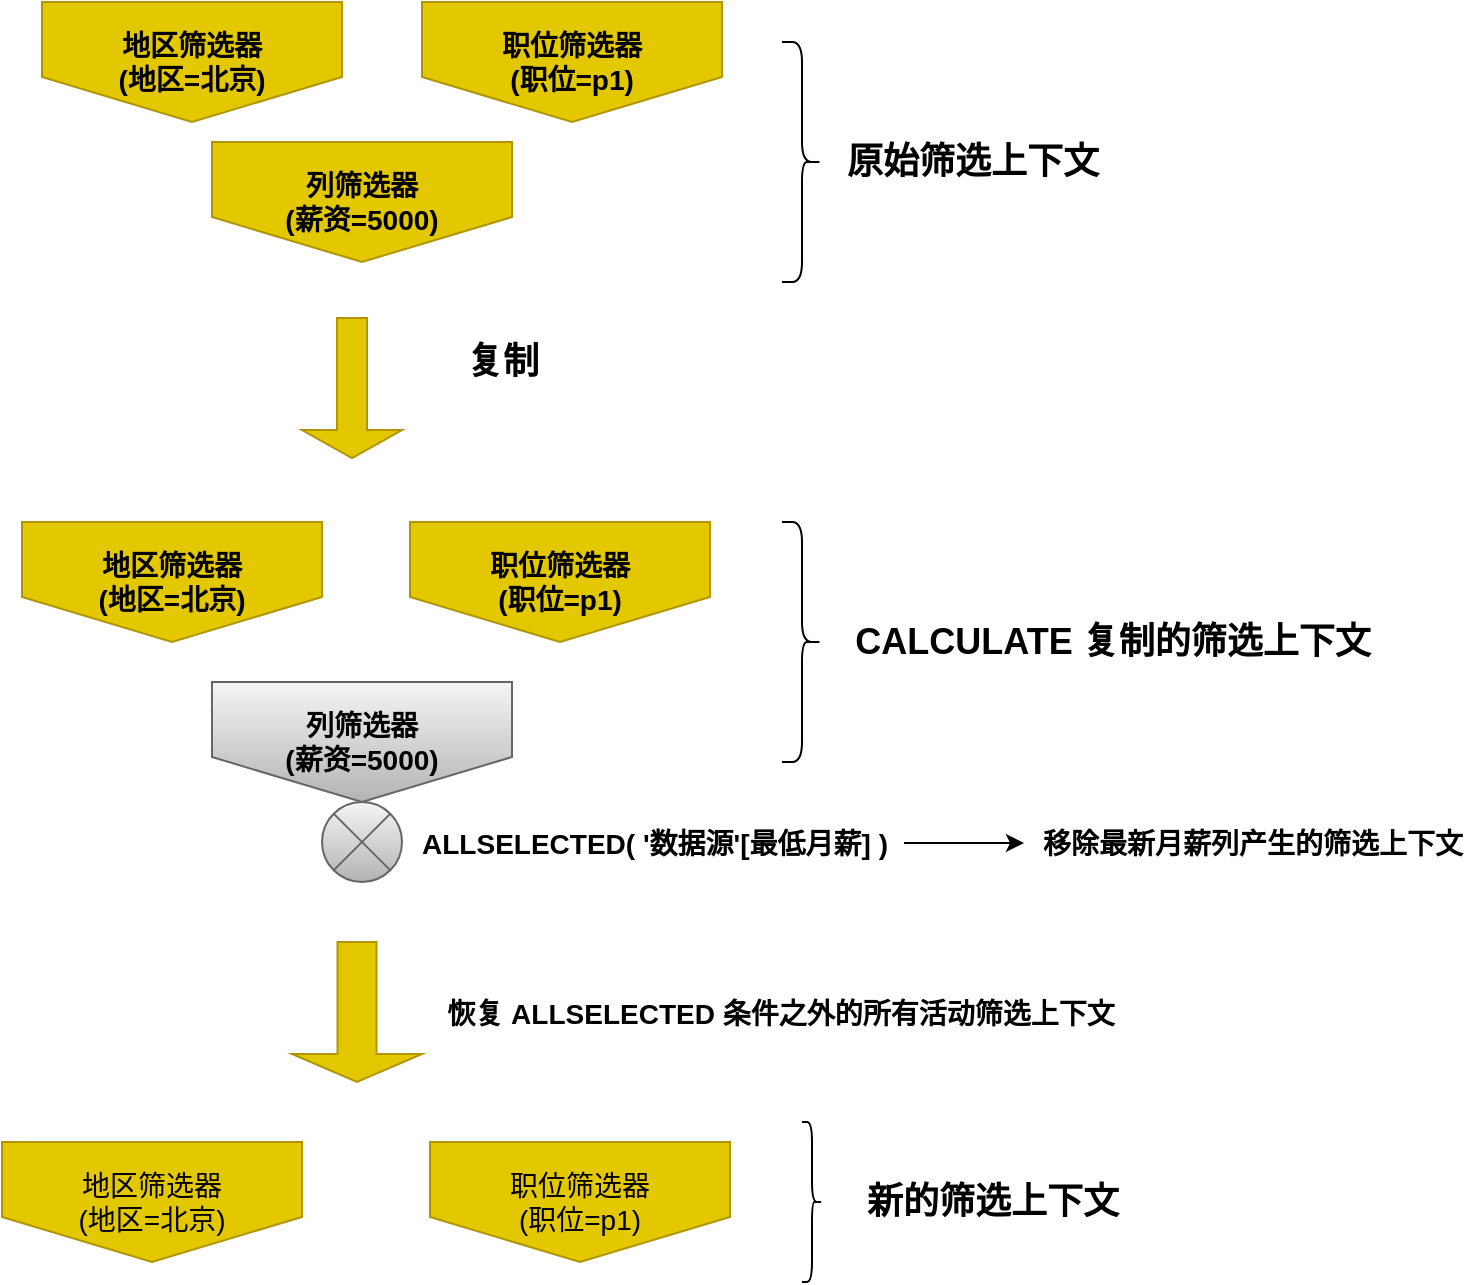 <mxfile version="22.0.4" type="github" pages="2">
  <diagram name="ALLSELECTED调节器计值过程" id="N9NoxD2QSuJAdEHxSu1o">
    <mxGraphModel dx="1434" dy="749" grid="0" gridSize="10" guides="1" tooltips="1" connect="1" arrows="1" fold="1" page="0" pageScale="1" pageWidth="827" pageHeight="1169" math="0" shadow="0">
      <root>
        <mxCell id="0" />
        <mxCell id="1" parent="0" />
        <mxCell id="ccgTVjTgD-fYgEuRJjH0-1" value="&lt;font style=&quot;font-size: 14px;&quot;&gt;&lt;b&gt;地区筛选器&lt;br&gt;(地区=北京)&lt;/b&gt;&lt;/font&gt;" style="shape=offPageConnector;whiteSpace=wrap;html=1;fillColor=#e3c800;strokeColor=#B09500;fontColor=#000000;" parent="1" vertex="1">
          <mxGeometry x="80" y="10" width="150" height="60" as="geometry" />
        </mxCell>
        <mxCell id="ccgTVjTgD-fYgEuRJjH0-2" value="&lt;font style=&quot;font-size: 14px;&quot;&gt;&lt;b&gt;职位筛选器&lt;br&gt;(职位=p1)&lt;/b&gt;&lt;/font&gt;" style="shape=offPageConnector;whiteSpace=wrap;html=1;fillColor=#e3c800;strokeColor=#B09500;fontColor=#000000;" parent="1" vertex="1">
          <mxGeometry x="270" y="10" width="150" height="60" as="geometry" />
        </mxCell>
        <mxCell id="ccgTVjTgD-fYgEuRJjH0-3" value="&lt;font style=&quot;font-size: 14px;&quot;&gt;&lt;b&gt;列筛选器&lt;br&gt;(薪资=5000)&lt;/b&gt;&lt;/font&gt;" style="shape=offPageConnector;whiteSpace=wrap;html=1;fillColor=#e3c800;strokeColor=#B09500;fontColor=#000000;" parent="1" vertex="1">
          <mxGeometry x="165" y="80" width="150" height="60" as="geometry" />
        </mxCell>
        <mxCell id="ccgTVjTgD-fYgEuRJjH0-4" value="" style="shape=curlyBracket;whiteSpace=wrap;html=1;rounded=1;flipH=1;labelPosition=right;verticalLabelPosition=middle;align=left;verticalAlign=middle;" parent="1" vertex="1">
          <mxGeometry x="450" y="30" width="20" height="120" as="geometry" />
        </mxCell>
        <mxCell id="ccgTVjTgD-fYgEuRJjH0-5" value="&lt;font style=&quot;font-size: 18px;&quot;&gt;&lt;b&gt;原始筛选上下文&lt;/b&gt;&lt;/font&gt;" style="text;html=1;align=center;verticalAlign=middle;resizable=0;points=[];autosize=1;strokeColor=none;fillColor=none;" parent="1" vertex="1">
          <mxGeometry x="473" y="73" width="144" height="34" as="geometry" />
        </mxCell>
        <mxCell id="ccgTVjTgD-fYgEuRJjH0-6" value="" style="shape=singleArrow;direction=south;whiteSpace=wrap;html=1;fillColor=#e3c800;strokeColor=#B09500;fontColor=#000000;" parent="1" vertex="1">
          <mxGeometry x="210" y="168" width="50" height="70" as="geometry" />
        </mxCell>
        <mxCell id="ccgTVjTgD-fYgEuRJjH0-7" value="&lt;font style=&quot;font-size: 18px;&quot;&gt;&lt;b&gt;复制&lt;/b&gt;&lt;/font&gt;" style="text;html=1;align=center;verticalAlign=middle;resizable=0;points=[];autosize=1;strokeColor=none;fillColor=none;" parent="1" vertex="1">
          <mxGeometry x="283" y="173" width="54" height="34" as="geometry" />
        </mxCell>
        <mxCell id="ccgTVjTgD-fYgEuRJjH0-8" value="&lt;font style=&quot;font-size: 14px;&quot;&gt;&lt;b&gt;地区筛选器&lt;br&gt;(地区=北京)&lt;/b&gt;&lt;/font&gt;" style="shape=offPageConnector;whiteSpace=wrap;html=1;fillColor=#e3c800;strokeColor=#B09500;fontColor=#000000;" parent="1" vertex="1">
          <mxGeometry x="70" y="270" width="150" height="60" as="geometry" />
        </mxCell>
        <mxCell id="ccgTVjTgD-fYgEuRJjH0-9" value="&lt;font style=&quot;font-size: 14px;&quot;&gt;&lt;b&gt;职位筛选器&lt;br&gt;(职位=p1)&lt;/b&gt;&lt;/font&gt;" style="shape=offPageConnector;whiteSpace=wrap;html=1;fillColor=#e3c800;strokeColor=#B09500;fontColor=#000000;" parent="1" vertex="1">
          <mxGeometry x="264" y="270" width="150" height="60" as="geometry" />
        </mxCell>
        <mxCell id="ccgTVjTgD-fYgEuRJjH0-10" value="&lt;font style=&quot;font-size: 14px;&quot;&gt;&lt;b&gt;列筛选器&lt;br&gt;(薪资=5000)&lt;/b&gt;&lt;/font&gt;" style="shape=offPageConnector;whiteSpace=wrap;html=1;fillColor=#f5f5f5;strokeColor=#666666;gradientColor=#b3b3b3;" parent="1" vertex="1">
          <mxGeometry x="165" y="350" width="150" height="60" as="geometry" />
        </mxCell>
        <mxCell id="ccgTVjTgD-fYgEuRJjH0-11" value="" style="shape=curlyBracket;whiteSpace=wrap;html=1;rounded=1;flipH=1;labelPosition=right;verticalLabelPosition=middle;align=left;verticalAlign=middle;" parent="1" vertex="1">
          <mxGeometry x="450" y="270" width="20" height="120" as="geometry" />
        </mxCell>
        <mxCell id="ccgTVjTgD-fYgEuRJjH0-12" value="&lt;font style=&quot;font-size: 18px;&quot;&gt;&lt;b&gt;CALCULATE 复制的筛选上下文&lt;/b&gt;&lt;/font&gt;" style="text;html=1;align=center;verticalAlign=middle;resizable=0;points=[];autosize=1;strokeColor=none;fillColor=none;" parent="1" vertex="1">
          <mxGeometry x="477" y="313" width="276" height="34" as="geometry" />
        </mxCell>
        <mxCell id="ccgTVjTgD-fYgEuRJjH0-13" value="" style="shape=sumEllipse;perimeter=ellipsePerimeter;whiteSpace=wrap;html=1;backgroundOutline=1;fillColor=#f5f5f5;strokeColor=#666666;gradientColor=#b3b3b3;" parent="1" vertex="1">
          <mxGeometry x="220" y="410" width="40" height="40" as="geometry" />
        </mxCell>
        <mxCell id="ccgTVjTgD-fYgEuRJjH0-17" value="" style="edgeStyle=orthogonalEdgeStyle;rounded=0;orthogonalLoop=1;jettySize=auto;html=1;" parent="1" source="ccgTVjTgD-fYgEuRJjH0-14" target="ccgTVjTgD-fYgEuRJjH0-15" edge="1">
          <mxGeometry relative="1" as="geometry" />
        </mxCell>
        <mxCell id="ccgTVjTgD-fYgEuRJjH0-14" value="&lt;font style=&quot;font-size: 14px;&quot;&gt;&lt;b&gt;ALLSELECTED( &#39;数据源&#39;[最低月薪] )&lt;/b&gt;&lt;/font&gt;" style="text;html=1;align=center;verticalAlign=middle;resizable=0;points=[];autosize=1;strokeColor=none;fillColor=none;" parent="1" vertex="1">
          <mxGeometry x="260" y="416" width="251" height="29" as="geometry" />
        </mxCell>
        <mxCell id="ccgTVjTgD-fYgEuRJjH0-15" value="&lt;font style=&quot;font-size: 14px;&quot;&gt;&lt;b&gt;移除最新月薪列产生的筛选上下文&lt;/b&gt;&lt;/font&gt;" style="text;html=1;align=center;verticalAlign=middle;resizable=0;points=[];autosize=1;strokeColor=none;fillColor=none;" parent="1" vertex="1">
          <mxGeometry x="571" y="416" width="228" height="29" as="geometry" />
        </mxCell>
        <mxCell id="ccgTVjTgD-fYgEuRJjH0-18" value="&lt;font style=&quot;font-size: 14px;&quot;&gt;地区筛选器&lt;br&gt;(地区=北京)&lt;/font&gt;" style="shape=offPageConnector;whiteSpace=wrap;html=1;fillColor=#e3c800;strokeColor=#B09500;fontColor=#000000;" parent="1" vertex="1">
          <mxGeometry x="60" y="580" width="150" height="60" as="geometry" />
        </mxCell>
        <mxCell id="ccgTVjTgD-fYgEuRJjH0-19" value="&lt;font style=&quot;font-size: 14px;&quot;&gt;职位筛选器&lt;br&gt;(职位=p1)&lt;/font&gt;" style="shape=offPageConnector;whiteSpace=wrap;html=1;fillColor=#e3c800;strokeColor=#B09500;fontColor=#000000;" parent="1" vertex="1">
          <mxGeometry x="274" y="580" width="150" height="60" as="geometry" />
        </mxCell>
        <mxCell id="ccgTVjTgD-fYgEuRJjH0-21" value="" style="shape=singleArrow;direction=south;whiteSpace=wrap;html=1;fillColor=#e3c800;strokeColor=#B09500;fontColor=#000000;" parent="1" vertex="1">
          <mxGeometry x="205" y="480" width="65" height="70" as="geometry" />
        </mxCell>
        <mxCell id="ccgTVjTgD-fYgEuRJjH0-24" value="" style="shape=curlyBracket;whiteSpace=wrap;html=1;rounded=1;flipH=1;labelPosition=right;verticalLabelPosition=middle;align=left;verticalAlign=middle;" parent="1" vertex="1">
          <mxGeometry x="460" y="570" width="10" height="80" as="geometry" />
        </mxCell>
        <mxCell id="ccgTVjTgD-fYgEuRJjH0-25" value="&lt;font style=&quot;font-size: 18px;&quot;&gt;&lt;b&gt;新的筛选上下文&lt;/b&gt;&lt;/font&gt;" style="text;html=1;align=center;verticalAlign=middle;resizable=0;points=[];autosize=1;strokeColor=none;fillColor=none;" parent="1" vertex="1">
          <mxGeometry x="483" y="593" width="144" height="34" as="geometry" />
        </mxCell>
        <mxCell id="ccgTVjTgD-fYgEuRJjH0-27" value="&lt;font style=&quot;font-size: 14px;&quot;&gt;&lt;b&gt;恢复 ALLSELECTED 条件之外的所有活动筛选上下文&lt;/b&gt;&lt;/font&gt;" style="text;html=1;align=center;verticalAlign=middle;resizable=0;points=[];autosize=1;strokeColor=none;fillColor=none;" parent="1" vertex="1">
          <mxGeometry x="273" y="501" width="352" height="29" as="geometry" />
        </mxCell>
      </root>
    </mxGraphModel>
  </diagram>
  <diagram name="ALL+VALUES调节器计值过程 的副本" id="MsYYtwa943U2qIR9VhDx">
    <mxGraphModel dx="2074" dy="1149" grid="0" gridSize="10" guides="1" tooltips="1" connect="1" arrows="1" fold="1" page="0" pageScale="1" pageWidth="827" pageHeight="1169" math="0" shadow="0">
      <root>
        <mxCell id="AAQ0Omivd_m5SdAo9GzI-0" />
        <mxCell id="AAQ0Omivd_m5SdAo9GzI-1" parent="AAQ0Omivd_m5SdAo9GzI-0" />
        <mxCell id="AAQ0Omivd_m5SdAo9GzI-2" value="&lt;font style=&quot;font-size: 14px;&quot;&gt;&lt;b&gt;地区筛选器&lt;br&gt;(地区=北京)&lt;/b&gt;&lt;/font&gt;" style="shape=offPageConnector;whiteSpace=wrap;html=1;fillColor=#e3c800;strokeColor=#B09500;fontColor=#000000;" vertex="1" parent="AAQ0Omivd_m5SdAo9GzI-1">
          <mxGeometry x="-238.75" y="91" width="150" height="60" as="geometry" />
        </mxCell>
        <mxCell id="AAQ0Omivd_m5SdAo9GzI-3" value="&lt;font style=&quot;font-size: 14px;&quot;&gt;&lt;b&gt;职位筛选器&lt;br&gt;(职位=p1)&lt;/b&gt;&lt;/font&gt;" style="shape=offPageConnector;whiteSpace=wrap;html=1;fillColor=#e3c800;strokeColor=#B09500;fontColor=#000000;" vertex="1" parent="AAQ0Omivd_m5SdAo9GzI-1">
          <mxGeometry x="34" y="91" width="150" height="60" as="geometry" />
        </mxCell>
        <mxCell id="AAQ0Omivd_m5SdAo9GzI-4" value="&lt;font style=&quot;font-size: 14px;&quot;&gt;&lt;b&gt;列筛选器&lt;br&gt;(薪资=5000)&lt;/b&gt;&lt;/font&gt;" style="shape=offPageConnector;whiteSpace=wrap;html=1;fillColor=#e3c800;strokeColor=#B09500;fontColor=#000000;" vertex="1" parent="AAQ0Omivd_m5SdAo9GzI-1">
          <mxGeometry x="-116" y="175" width="150" height="60" as="geometry" />
        </mxCell>
        <mxCell id="AAQ0Omivd_m5SdAo9GzI-6" value="&lt;font style=&quot;font-size: 18px;&quot;&gt;&lt;b&gt;原始筛选上下文&lt;/b&gt;&lt;/font&gt;" style="text;html=1;align=center;verticalAlign=middle;resizable=0;points=[];autosize=1;strokeColor=none;fillColor=none;" vertex="1" parent="AAQ0Omivd_m5SdAo9GzI-1">
          <mxGeometry x="-91" y="-1" width="144" height="34" as="geometry" />
        </mxCell>
        <mxCell id="AAQ0Omivd_m5SdAo9GzI-8" value="&lt;font style=&quot;font-size: 18px;&quot;&gt;&lt;b&gt;复制&lt;/b&gt;&lt;/font&gt;" style="text;html=1;align=center;verticalAlign=middle;resizable=0;points=[];autosize=1;strokeColor=none;fillColor=none;" vertex="1" parent="AAQ0Omivd_m5SdAo9GzI-1">
          <mxGeometry x="297" y="67" width="60" height="40" as="geometry" />
        </mxCell>
        <mxCell id="AAQ0Omivd_m5SdAo9GzI-9" value="&lt;font style=&quot;font-size: 14px;&quot;&gt;&lt;b&gt;地区筛选器&lt;br&gt;(地区=北京)&lt;/b&gt;&lt;/font&gt;" style="shape=offPageConnector;whiteSpace=wrap;html=1;fillColor=#e3c800;strokeColor=#B09500;fontColor=#000000;" vertex="1" parent="AAQ0Omivd_m5SdAo9GzI-1">
          <mxGeometry x="470" y="91" width="150" height="60" as="geometry" />
        </mxCell>
        <mxCell id="AAQ0Omivd_m5SdAo9GzI-10" value="&lt;font style=&quot;font-size: 14px;&quot;&gt;&lt;b&gt;职位筛选器&lt;br&gt;(职位=p1)&lt;/b&gt;&lt;/font&gt;" style="shape=offPageConnector;whiteSpace=wrap;html=1;fillColor=#e3c800;strokeColor=#B09500;fontColor=#000000;" vertex="1" parent="AAQ0Omivd_m5SdAo9GzI-1">
          <mxGeometry x="720" y="91" width="150" height="60" as="geometry" />
        </mxCell>
        <mxCell id="AAQ0Omivd_m5SdAo9GzI-11" value="&lt;font style=&quot;font-size: 14px;&quot;&gt;&lt;b&gt;列筛选器&lt;br&gt;(薪资=5000)&lt;/b&gt;&lt;/font&gt;" style="shape=offPageConnector;whiteSpace=wrap;html=1;fillColor=#e3c800;strokeColor=#B09500;fontColor=#000000;" vertex="1" parent="AAQ0Omivd_m5SdAo9GzI-1">
          <mxGeometry x="610" y="175" width="150" height="60" as="geometry" />
        </mxCell>
        <mxCell id="AAQ0Omivd_m5SdAo9GzI-13" value="&lt;font style=&quot;font-size: 18px;&quot;&gt;&lt;b&gt;CALCULATE 复制的筛选上下文&lt;/b&gt;&lt;/font&gt;" style="text;html=1;align=center;verticalAlign=middle;resizable=0;points=[];autosize=1;strokeColor=none;fillColor=none;" vertex="1" parent="AAQ0Omivd_m5SdAo9GzI-1">
          <mxGeometry x="537" y="-4" width="280" height="40" as="geometry" />
        </mxCell>
        <mxCell id="e6JigrtCVDnGUgbX9qX4-0" value="" style="shape=curlyBracket;whiteSpace=wrap;html=1;rounded=1;flipH=1;labelPosition=right;verticalLabelPosition=middle;align=left;verticalAlign=middle;direction=south;" vertex="1" parent="AAQ0Omivd_m5SdAo9GzI-1">
          <mxGeometry x="-130" y="46" width="218" height="32" as="geometry" />
        </mxCell>
        <mxCell id="e6JigrtCVDnGUgbX9qX4-1" value="" style="shape=singleArrow;whiteSpace=wrap;html=1;fillColor=#e3c800;fontColor=#000000;strokeColor=#B09500;" vertex="1" parent="AAQ0Omivd_m5SdAo9GzI-1">
          <mxGeometry x="248" y="111" width="142" height="49" as="geometry" />
        </mxCell>
        <mxCell id="e6JigrtCVDnGUgbX9qX4-4" value="" style="shape=curlyBracket;whiteSpace=wrap;html=1;rounded=1;flipH=1;labelPosition=right;verticalLabelPosition=middle;align=left;verticalAlign=middle;direction=south;" vertex="1" parent="AAQ0Omivd_m5SdAo9GzI-1">
          <mxGeometry x="570" y="46" width="218" height="32" as="geometry" />
        </mxCell>
        <mxCell id="e6JigrtCVDnGUgbX9qX4-6" value="" style="shape=singleArrow;direction=south;whiteSpace=wrap;html=1;fillColor=#e3c800;fontColor=#000000;strokeColor=#B09500;" vertex="1" parent="AAQ0Omivd_m5SdAo9GzI-1">
          <mxGeometry x="657.5" y="265" width="55" height="80" as="geometry" />
        </mxCell>
        <mxCell id="e6JigrtCVDnGUgbX9qX4-7" value="&lt;font style=&quot;font-size: 14px;&quot;&gt;&lt;b&gt;ALL 函数作为 CALCULATE 调节器时，移除当前模型中所有活动的筛选上下文&lt;/b&gt;&lt;/font&gt;" style="text;html=1;align=center;verticalAlign=middle;resizable=0;points=[];autosize=1;strokeColor=none;fillColor=none;" vertex="1" parent="AAQ0Omivd_m5SdAo9GzI-1">
          <mxGeometry x="705" y="290" width="510" height="30" as="geometry" />
        </mxCell>
        <mxCell id="e6JigrtCVDnGUgbX9qX4-8" value="&lt;font style=&quot;font-size: 14px;&quot;&gt;&lt;b&gt;地区筛选器&lt;br&gt;(地区=北京)&lt;/b&gt;&lt;/font&gt;" style="shape=offPageConnector;whiteSpace=wrap;html=1;fillColor=#eeeeee;strokeColor=#36393d;" vertex="1" parent="AAQ0Omivd_m5SdAo9GzI-1">
          <mxGeometry x="480" y="400" width="150" height="60" as="geometry" />
        </mxCell>
        <mxCell id="e6JigrtCVDnGUgbX9qX4-9" value="&lt;font style=&quot;font-size: 14px;&quot;&gt;&lt;b&gt;职位筛选器&lt;br&gt;(职位=p1)&lt;/b&gt;&lt;/font&gt;" style="shape=offPageConnector;whiteSpace=wrap;html=1;fillColor=#eeeeee;strokeColor=#36393d;" vertex="1" parent="AAQ0Omivd_m5SdAo9GzI-1">
          <mxGeometry x="720" y="400" width="150" height="60" as="geometry" />
        </mxCell>
        <mxCell id="e6JigrtCVDnGUgbX9qX4-10" value="&lt;font style=&quot;font-size: 14px;&quot;&gt;&lt;b&gt;列筛选器&lt;br&gt;(薪资=5000)&lt;/b&gt;&lt;/font&gt;" style="shape=offPageConnector;whiteSpace=wrap;html=1;fillColor=#eeeeee;strokeColor=#36393d;" vertex="1" parent="AAQ0Omivd_m5SdAo9GzI-1">
          <mxGeometry x="610" y="510" width="150" height="60" as="geometry" />
        </mxCell>
        <mxCell id="e6JigrtCVDnGUgbX9qX4-11" value="" style="shape=sumEllipse;perimeter=ellipsePerimeter;whiteSpace=wrap;html=1;backgroundOutline=1;" vertex="1" parent="AAQ0Omivd_m5SdAo9GzI-1">
          <mxGeometry x="535" y="460" width="40" height="40" as="geometry" />
        </mxCell>
        <mxCell id="e6JigrtCVDnGUgbX9qX4-12" value="" style="shape=sumEllipse;perimeter=ellipsePerimeter;whiteSpace=wrap;html=1;backgroundOutline=1;" vertex="1" parent="AAQ0Omivd_m5SdAo9GzI-1">
          <mxGeometry x="775" y="460" width="40" height="40" as="geometry" />
        </mxCell>
        <mxCell id="e6JigrtCVDnGUgbX9qX4-14" value="" style="shape=sumEllipse;perimeter=ellipsePerimeter;whiteSpace=wrap;html=1;backgroundOutline=1;" vertex="1" parent="AAQ0Omivd_m5SdAo9GzI-1">
          <mxGeometry x="665" y="570" width="40" height="40" as="geometry" />
        </mxCell>
        <mxCell id="e6JigrtCVDnGUgbX9qX4-17" value="&lt;font style=&quot;font-size: 14px;&quot;&gt;&lt;b&gt;(失效)&lt;/b&gt;&lt;/font&gt;" style="text;html=1;align=center;verticalAlign=middle;resizable=0;points=[];autosize=1;strokeColor=none;fillColor=none;" vertex="1" parent="AAQ0Omivd_m5SdAo9GzI-1">
          <mxGeometry x="525" y="370" width="60" height="30" as="geometry" />
        </mxCell>
        <mxCell id="e6JigrtCVDnGUgbX9qX4-18" value="&lt;font style=&quot;font-size: 14px;&quot;&gt;&lt;b&gt;（失效）&lt;/b&gt;&lt;/font&gt;" style="text;html=1;align=center;verticalAlign=middle;resizable=0;points=[];autosize=1;strokeColor=none;fillColor=none;" vertex="1" parent="AAQ0Omivd_m5SdAo9GzI-1">
          <mxGeometry x="760" y="370" width="80" height="30" as="geometry" />
        </mxCell>
        <mxCell id="e6JigrtCVDnGUgbX9qX4-19" value="&lt;font style=&quot;font-size: 14px;&quot;&gt;&lt;b&gt;（失效）&lt;/b&gt;&lt;/font&gt;" style="text;html=1;align=center;verticalAlign=middle;resizable=0;points=[];autosize=1;strokeColor=none;fillColor=none;" vertex="1" parent="AAQ0Omivd_m5SdAo9GzI-1">
          <mxGeometry x="642.5" y="478" width="80" height="30" as="geometry" />
        </mxCell>
        <mxCell id="e6JigrtCVDnGUgbX9qX4-20" value="&lt;font style=&quot;font-size: 14px;&quot;&gt;&lt;b&gt;过程1&lt;/b&gt;&lt;/font&gt;" style="text;html=1;align=center;verticalAlign=middle;resizable=0;points=[];autosize=1;strokeColor=none;fillColor=none;" vertex="1" parent="AAQ0Omivd_m5SdAo9GzI-1">
          <mxGeometry x="297" y="170" width="60" height="30" as="geometry" />
        </mxCell>
        <mxCell id="e6JigrtCVDnGUgbX9qX4-21" value="&lt;font style=&quot;font-size: 14px;&quot;&gt;&lt;b&gt;过程2&lt;/b&gt;&lt;/font&gt;" style="text;html=1;align=center;verticalAlign=middle;resizable=0;points=[];autosize=1;strokeColor=none;fillColor=none;" vertex="1" parent="AAQ0Omivd_m5SdAo9GzI-1">
          <mxGeometry x="610" y="285" width="60" height="30" as="geometry" />
        </mxCell>
        <mxCell id="e6JigrtCVDnGUgbX9qX4-25" value="" style="shape=curlyBracket;whiteSpace=wrap;html=1;rounded=1;flipH=1;labelPosition=right;verticalLabelPosition=middle;align=left;verticalAlign=middle;direction=north;" vertex="1" parent="AAQ0Omivd_m5SdAo9GzI-1">
          <mxGeometry x="568" y="620" width="218" height="32" as="geometry" />
        </mxCell>
        <mxCell id="e6JigrtCVDnGUgbX9qX4-26" value="&lt;font style=&quot;font-size: 14px;&quot;&gt;&lt;b&gt;ALL调节器作用后的筛选上下文&lt;/b&gt;&lt;/font&gt;" style="text;html=1;align=center;verticalAlign=middle;resizable=0;points=[];autosize=1;strokeColor=none;fillColor=none;" vertex="1" parent="AAQ0Omivd_m5SdAo9GzI-1">
          <mxGeometry x="560" y="658" width="220" height="30" as="geometry" />
        </mxCell>
        <mxCell id="e6JigrtCVDnGUgbX9qX4-27" value="&lt;font style=&quot;font-size: 14px;&quot;&gt;&lt;b&gt;地区筛选器&lt;br&gt;(地区=北京)&lt;/b&gt;&lt;/font&gt;" style="shape=offPageConnector;whiteSpace=wrap;html=1;fillColor=#e3c800;strokeColor=#B09500;fontColor=#000000;" vertex="1" parent="AAQ0Omivd_m5SdAo9GzI-1">
          <mxGeometry x="-230" y="400" width="150" height="60" as="geometry" />
        </mxCell>
        <mxCell id="e6JigrtCVDnGUgbX9qX4-28" value="&lt;font style=&quot;font-size: 14px;&quot;&gt;&lt;b&gt;职位筛选器&lt;br&gt;(职位=p1)&lt;/b&gt;&lt;/font&gt;" style="shape=offPageConnector;whiteSpace=wrap;html=1;fillColor=#e3c800;strokeColor=#B09500;fontColor=#000000;" vertex="1" parent="AAQ0Omivd_m5SdAo9GzI-1">
          <mxGeometry x="15" y="400" width="150" height="60" as="geometry" />
        </mxCell>
        <mxCell id="e6JigrtCVDnGUgbX9qX4-30" value="&lt;font style=&quot;font-size: 14px;&quot;&gt;&lt;b&gt;过程3&lt;/b&gt;&lt;/font&gt;" style="text;html=1;align=center;verticalAlign=middle;resizable=0;points=[];autosize=1;strokeColor=none;fillColor=none;" vertex="1" parent="AAQ0Omivd_m5SdAo9GzI-1">
          <mxGeometry x="297" y="370" width="60" height="30" as="geometry" />
        </mxCell>
        <mxCell id="e6JigrtCVDnGUgbX9qX4-31" value="" style="shape=singleArrow;whiteSpace=wrap;html=1;fillColor=#e3c800;fontColor=#000000;strokeColor=#B09500;direction=west;" vertex="1" parent="AAQ0Omivd_m5SdAo9GzI-1">
          <mxGeometry x="248" y="400" width="142" height="49" as="geometry" />
        </mxCell>
        <mxCell id="e6JigrtCVDnGUgbX9qX4-37" value="" style="shape=singleArrow;direction=south;whiteSpace=wrap;html=1;fillColor=#e3c800;fontColor=#000000;strokeColor=#B09500;" vertex="1" parent="AAQ0Omivd_m5SdAo9GzI-1">
          <mxGeometry x="-180" y="170" width="32.5" height="180" as="geometry" />
        </mxCell>
        <mxCell id="e6JigrtCVDnGUgbX9qX4-38" value="" style="shape=singleArrow;direction=south;whiteSpace=wrap;html=1;fillColor=#e3c800;fontColor=#000000;strokeColor=#B09500;" vertex="1" parent="AAQ0Omivd_m5SdAo9GzI-1">
          <mxGeometry x="92.75" y="165" width="32.5" height="180" as="geometry" />
        </mxCell>
        <mxCell id="e6JigrtCVDnGUgbX9qX4-39" value="&lt;font style=&quot;font-size: 14px;&quot;&gt;&lt;b&gt;VALUES( &#39;职位表&#39;[职位] )&lt;/b&gt;&lt;/font&gt;" style="text;html=1;align=center;verticalAlign=middle;resizable=0;points=[];autosize=1;strokeColor=none;fillColor=none;" vertex="1" parent="AAQ0Omivd_m5SdAo9GzI-1">
          <mxGeometry y="360" width="180" height="30" as="geometry" />
        </mxCell>
        <mxCell id="e6JigrtCVDnGUgbX9qX4-40" value="VALUES( &#39;地区表&#39;[地区] )" style="text;whiteSpace=wrap;fontSize=14;fontStyle=1" vertex="1" parent="AAQ0Omivd_m5SdAo9GzI-1">
          <mxGeometry x="-220" y="360" width="170" height="40" as="geometry" />
        </mxCell>
        <mxCell id="e6JigrtCVDnGUgbX9qX4-41" value="&lt;b&gt;从原始筛选上下文中返回职位切片器的可见值&lt;br&gt;&lt;/b&gt;&lt;b style=&quot;border-color: var(--border-color);&quot;&gt;(即当前报表中职位切片器选中的值)&lt;/b&gt;&lt;b&gt;&lt;br&gt;&lt;/b&gt;" style="text;html=1;align=center;verticalAlign=middle;resizable=0;points=[];autosize=1;strokeColor=none;fillColor=none;" vertex="1" parent="AAQ0Omivd_m5SdAo9GzI-1">
          <mxGeometry x="116" y="275" width="260" height="40" as="geometry" />
        </mxCell>
        <mxCell id="e6JigrtCVDnGUgbX9qX4-42" value="&lt;b style=&quot;border-color: var(--border-color); color: rgb(0, 0, 0); font-family: Helvetica; font-size: 12px; font-style: normal; font-variant-ligatures: normal; font-variant-caps: normal; letter-spacing: normal; orphans: 2; text-align: center; text-indent: 0px; text-transform: none; widows: 2; word-spacing: 0px; -webkit-text-stroke-width: 0px; background-color: rgb(255, 255, 255); text-decoration-thickness: initial; text-decoration-style: initial; text-decoration-color: initial;&quot;&gt;从原始筛选上下文中返回地区切片器的可见值&lt;br&gt;&amp;nbsp; &amp;nbsp; &amp;nbsp; &amp;nbsp; &amp;nbsp; (即当前报表中地区切片器选中的值)&lt;br&gt;&lt;/b&gt;" style="text;whiteSpace=wrap;html=1;" vertex="1" parent="AAQ0Omivd_m5SdAo9GzI-1">
          <mxGeometry x="-154" y="270" width="270" height="40" as="geometry" />
        </mxCell>
        <mxCell id="LzUf0mPmGsgIMYXi1JrV-0" value="" style="shape=curlyBracket;whiteSpace=wrap;html=1;rounded=1;flipH=1;labelPosition=right;verticalLabelPosition=middle;align=left;verticalAlign=middle;direction=north;" vertex="1" parent="AAQ0Omivd_m5SdAo9GzI-1">
          <mxGeometry x="-165" y="500" width="218" height="32" as="geometry" />
        </mxCell>
        <mxCell id="LzUf0mPmGsgIMYXi1JrV-1" value="&lt;font style=&quot;font-size: 14px;&quot;&gt;&lt;b style=&quot;&quot;&gt;VALUES作用后形成的新筛选上下文&lt;/b&gt;&lt;/font&gt;" style="text;html=1;align=center;verticalAlign=middle;resizable=0;points=[];autosize=1;strokeColor=none;fillColor=none;" vertex="1" parent="AAQ0Omivd_m5SdAo9GzI-1">
          <mxGeometry x="-180" y="541" width="242" height="29" as="geometry" />
        </mxCell>
      </root>
    </mxGraphModel>
  </diagram>
</mxfile>
